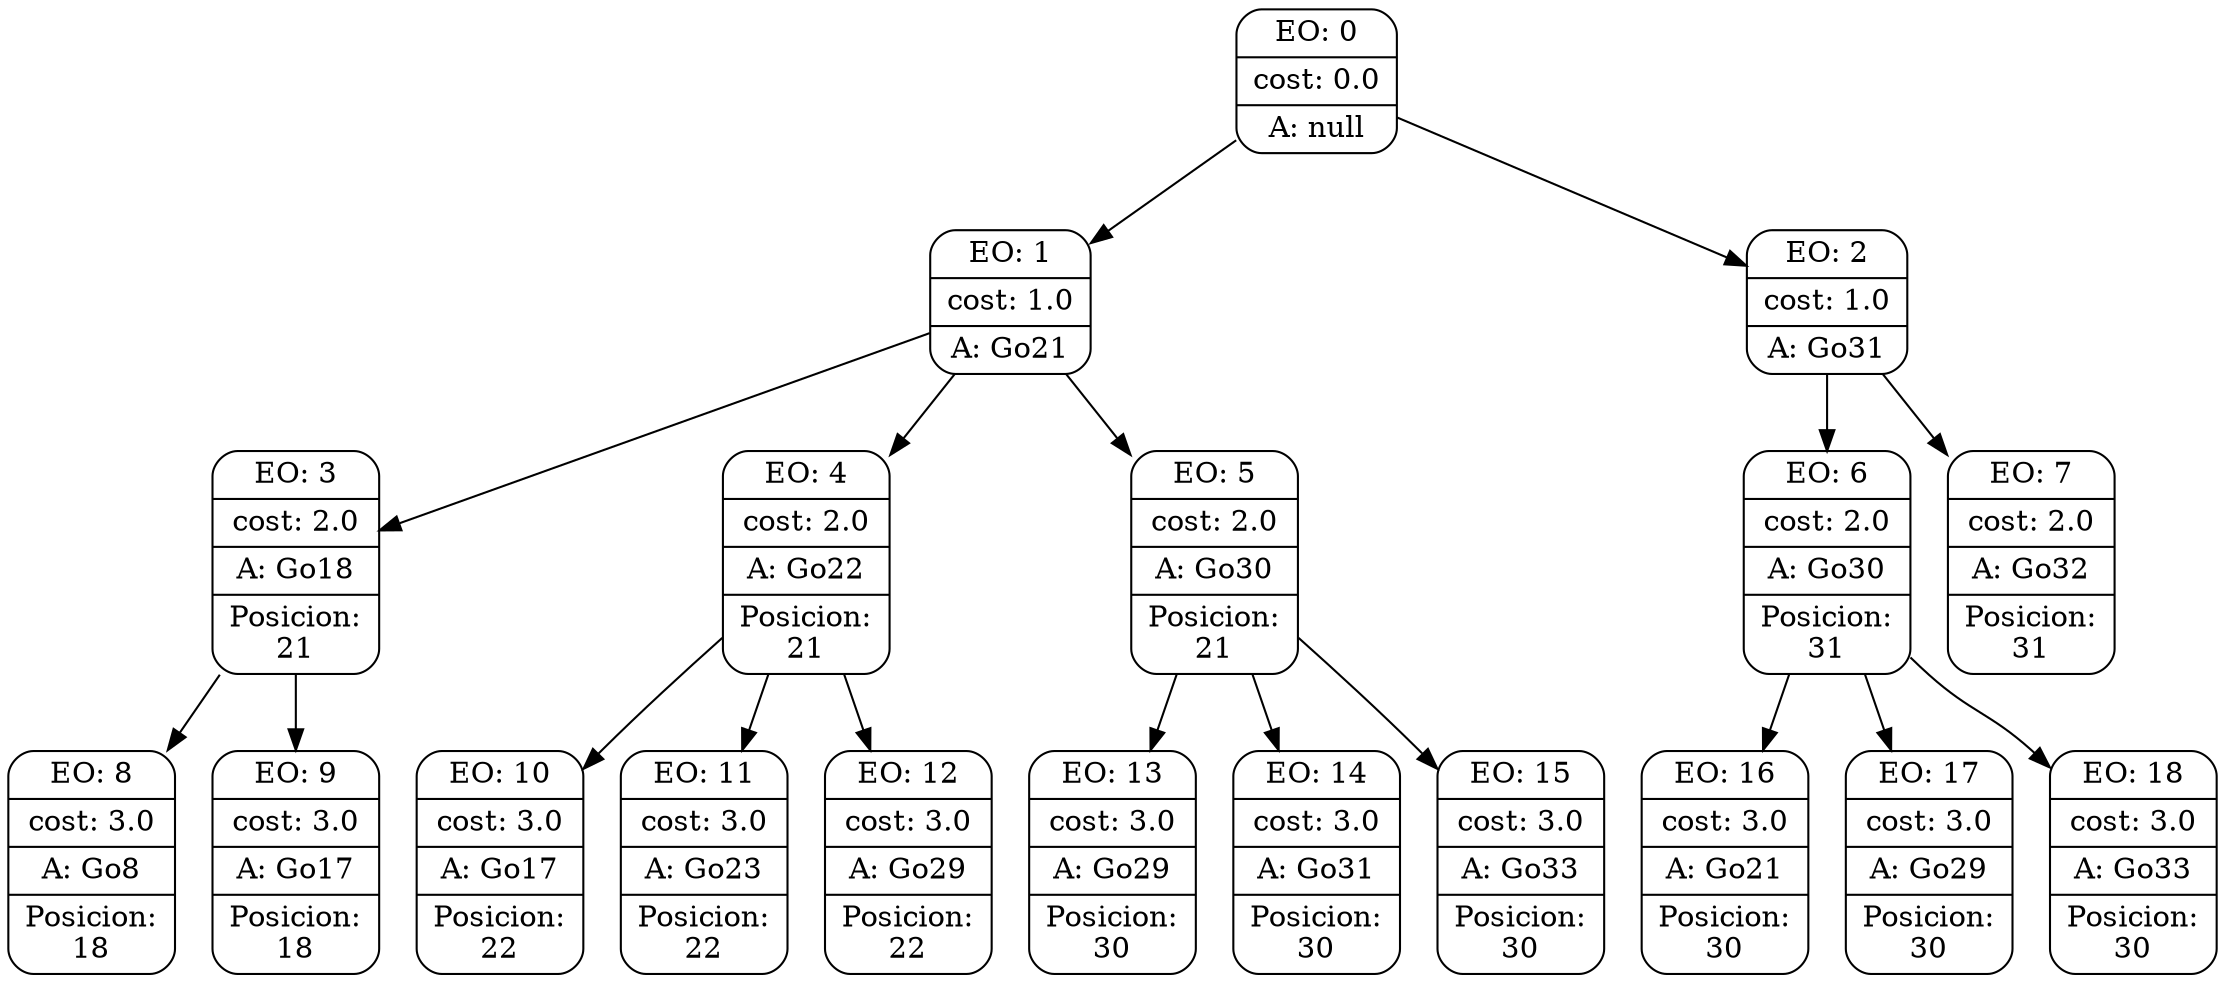 digraph g {
node [shape = Mrecord];
nodo0[label="{EO: 0|cost: 0.0|A: null}"]
nodo1[label="{EO: 1|cost: 1.0|A: Go21}"]
nodo3[label="{EO: 3|cost: 2.0|A: Go18|Posicion:\n21}"]
nodo8[label="{EO: 8|cost: 3.0|A: Go8|Posicion:\n18}"]

nodo3 -> nodo8;
nodo9[label="{EO: 9|cost: 3.0|A: Go17|Posicion:\n18}"]

nodo3 -> nodo9;

nodo1 -> nodo3;
nodo4[label="{EO: 4|cost: 2.0|A: Go22|Posicion:\n21}"]
nodo10[label="{EO: 10|cost: 3.0|A: Go17|Posicion:\n22}"]

nodo4 -> nodo10;
nodo11[label="{EO: 11|cost: 3.0|A: Go23|Posicion:\n22}"]

nodo4 -> nodo11;
nodo12[label="{EO: 12|cost: 3.0|A: Go29|Posicion:\n22}"]

nodo4 -> nodo12;

nodo1 -> nodo4;
nodo5[label="{EO: 5|cost: 2.0|A: Go30|Posicion:\n21}"]
nodo13[label="{EO: 13|cost: 3.0|A: Go29|Posicion:\n30}"]

nodo5 -> nodo13;
nodo14[label="{EO: 14|cost: 3.0|A: Go31|Posicion:\n30}"]

nodo5 -> nodo14;
nodo15[label="{EO: 15|cost: 3.0|A: Go33|Posicion:\n30}"]

nodo5 -> nodo15;

nodo1 -> nodo5;

nodo0 -> nodo1;
nodo2[label="{EO: 2|cost: 1.0|A: Go31}"]
nodo6[label="{EO: 6|cost: 2.0|A: Go30|Posicion:\n31}"]
nodo16[label="{EO: 16|cost: 3.0|A: Go21|Posicion:\n30}"]

nodo6 -> nodo16;
nodo17[label="{EO: 17|cost: 3.0|A: Go29|Posicion:\n30}"]

nodo6 -> nodo17;
nodo18[label="{EO: 18|cost: 3.0|A: Go33|Posicion:\n30}"]

nodo6 -> nodo18;

nodo2 -> nodo6;
nodo7[label="{EO: 7|cost: 2.0|A: Go32|Posicion:\n31}"]

nodo2 -> nodo7;

nodo0 -> nodo2;


}